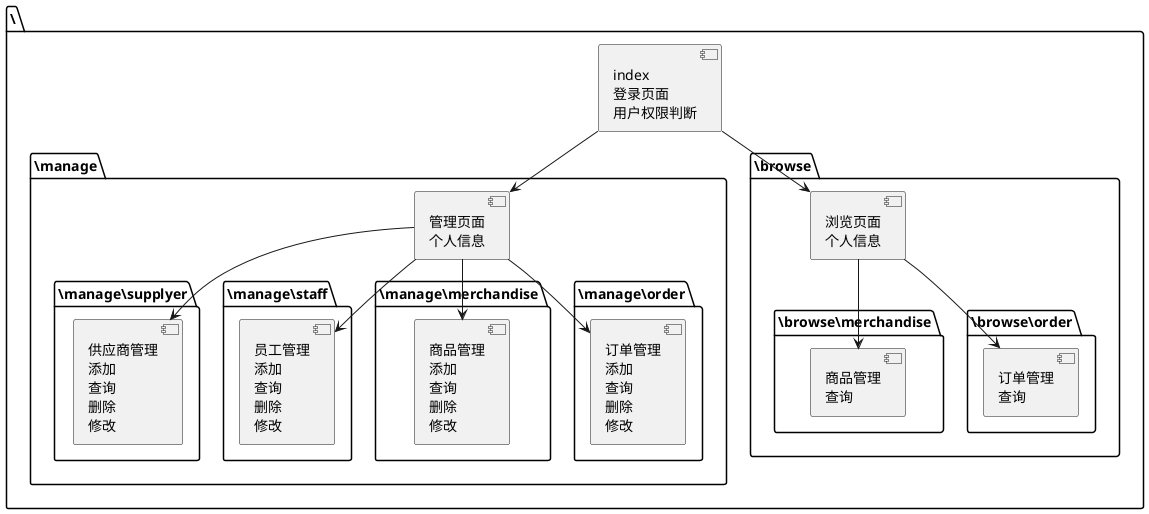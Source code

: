 @startuml webpages 

folder "\" {
    [index\n登录页面\n用户权限判断] as index
    folder "\manage"{
        [管理页面\n个人信息] as admin
        folder "\manage\supplyer"{
            [供应商管理\n添加\n查询\n删除\n修改] as sup_man
        }
        folder "\manage\staff"{
            [员工管理\n添加\n查询\n删除\n修改] as staff_man
        }
        folder "\manage\merchandise"{
            [商品管理\n添加\n查询\n删除\n修改] as mer_man
        }
        folder "\manage\order"{
            [订单管理\n添加\n查询\n删除\n修改] as order_man
        }
        admin --> sup_man
        admin --> staff_man
        admin --> mer_man
        admin --> order_man
    }
    folder "\browse"{
        [浏览页面\n个人信息] as user
        folder "\browse\merchandise"{
            [商品管理\n查询] as mer_bro
        }
        folder "\browse\order"{
            [订单管理\n查询] as order_bro
        }
        user --> mer_bro
        user --> order_bro
    }
    index --> admin
    index --> user
}

@enduml